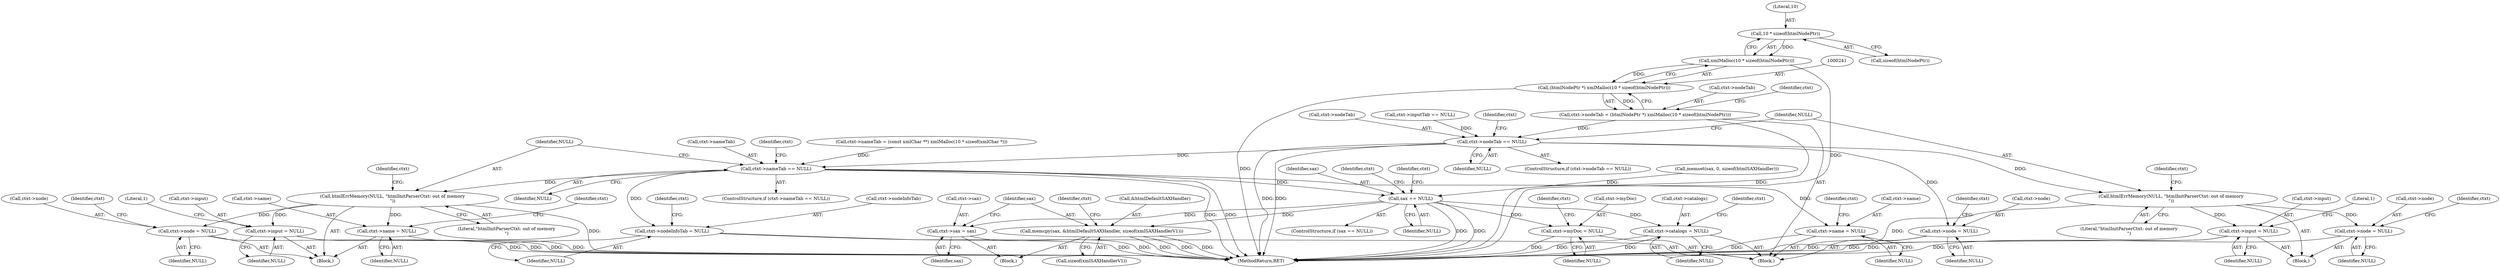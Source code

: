 digraph "0_Chrome_ce1446c00f0fd8f5a3b00727421be2124cb7370f_1@API" {
"1000243" [label="(Call,10 * sizeof(htmlNodePtr))"];
"1000242" [label="(Call,xmlMalloc(10 * sizeof(htmlNodePtr)))"];
"1000240" [label="(Call,(htmlNodePtr *) xmlMalloc(10 * sizeof(htmlNodePtr)))"];
"1000236" [label="(Call,ctxt->nodeTab = (htmlNodePtr *) xmlMalloc(10 * sizeof(htmlNodePtr)))"];
"1000248" [label="(Call,ctxt->nodeTab == NULL)"];
"1000254" [label="(Call,htmlErrMemory(NULL, \"htmlInitParserCtxt: out of memory\n\"))"];
"1000267" [label="(Call,ctxt->node = NULL)"];
"1000282" [label="(Call,ctxt->input = NULL)"];
"1000300" [label="(Call,ctxt->node = NULL)"];
"1000317" [label="(Call,ctxt->nameTab == NULL)"];
"1000323" [label="(Call,htmlErrMemory(NULL, \"htmlInitParserCtxt: out of memory\n\"))"];
"1000336" [label="(Call,ctxt->name = NULL)"];
"1000351" [label="(Call,ctxt->node = NULL)"];
"1000366" [label="(Call,ctxt->input = NULL)"];
"1000384" [label="(Call,ctxt->name = NULL)"];
"1000389" [label="(Call,ctxt->nodeInfoTab = NULL)"];
"1000405" [label="(Call,sax == NULL)"];
"1000418" [label="(Call,ctxt->sax = sax)"];
"1000423" [label="(Call,memcpy(sax, &htmlDefaultSAXHandler, sizeof(xmlSAXHandlerV1)))"];
"1000434" [label="(Call,ctxt->myDoc = NULL)"];
"1000512" [label="(Call,ctxt->catalogs = NULL)"];
"1000249" [label="(Call,ctxt->nodeTab)"];
"1000274" [label="(Identifier,ctxt)"];
"1000391" [label="(Identifier,ctxt)"];
"1000243" [label="(Call,10 * sizeof(htmlNodePtr))"];
"1000340" [label="(Identifier,NULL)"];
"1000286" [label="(Identifier,NULL)"];
"1000304" [label="(Identifier,NULL)"];
"1000376" [label="(Identifier,ctxt)"];
"1000254" [label="(Call,htmlErrMemory(NULL, \"htmlInitParserCtxt: out of memory\n\"))"];
"1000352" [label="(Call,ctxt->node)"];
"1000336" [label="(Call,ctxt->name = NULL)"];
"1000271" [label="(Identifier,NULL)"];
"1000307" [label="(Identifier,ctxt)"];
"1000418" [label="(Call,ctxt->sax = sax)"];
"1000513" [label="(Call,ctxt->catalogs)"];
"1000405" [label="(Call,sax == NULL)"];
"1000435" [label="(Call,ctxt->myDoc)"];
"1000253" [label="(Block,)"];
"1000236" [label="(Call,ctxt->nodeTab = (htmlNodePtr *) xmlMalloc(10 * sizeof(htmlNodePtr)))"];
"1000256" [label="(Literal,\"htmlInitParserCtxt: out of memory\n\")"];
"1000255" [label="(Identifier,NULL)"];
"1000422" [label="(Identifier,sax)"];
"1000323" [label="(Call,htmlErrMemory(NULL, \"htmlInitParserCtxt: out of memory\n\"))"];
"1000173" [label="(Call,ctxt->inputTab == NULL)"];
"1000322" [label="(Block,)"];
"1000434" [label="(Call,ctxt->myDoc = NULL)"];
"1000389" [label="(Call,ctxt->nodeInfoTab = NULL)"];
"1000370" [label="(Identifier,NULL)"];
"1000366" [label="(Call,ctxt->input = NULL)"];
"1000259" [label="(Identifier,ctxt)"];
"1000351" [label="(Call,ctxt->node = NULL)"];
"1000393" [label="(Identifier,NULL)"];
"1000373" [label="(Literal,1)"];
"1000438" [label="(Identifier,NULL)"];
"1000105" [label="(Block,)"];
"1000292" [label="(Identifier,ctxt)"];
"1000417" [label="(Block,)"];
"1000324" [label="(Identifier,NULL)"];
"1000268" [label="(Call,ctxt->node)"];
"1000385" [label="(Call,ctxt->name)"];
"1000355" [label="(Identifier,NULL)"];
"1000244" [label="(Literal,10)"];
"1000237" [label="(Call,ctxt->nodeTab)"];
"1000425" [label="(Call,&htmlDefaultSAXHandler)"];
"1000325" [label="(Literal,\"htmlInitParserCtxt: out of memory\n\")"];
"1000240" [label="(Call,(htmlNodePtr *) xmlMalloc(10 * sizeof(htmlNodePtr)))"];
"1000396" [label="(Identifier,ctxt)"];
"1000328" [label="(Identifier,ctxt)"];
"1000431" [label="(Identifier,ctxt)"];
"1000300" [label="(Call,ctxt->node = NULL)"];
"1000407" [label="(Identifier,NULL)"];
"1000520" [label="(Identifier,ctxt)"];
"1000516" [label="(Identifier,NULL)"];
"1000156" [label="(Call,memset(sax, 0, sizeof(htmlSAXHandler)))"];
"1000419" [label="(Call,ctxt->sax)"];
"1000406" [label="(Identifier,sax)"];
"1000317" [label="(Call,ctxt->nameTab == NULL)"];
"1000252" [label="(Identifier,NULL)"];
"1000423" [label="(Call,memcpy(sax, &htmlDefaultSAXHandler, sizeof(xmlSAXHandlerV1)))"];
"1000316" [label="(ControlStructure,if (ctxt->nameTab == NULL))"];
"1000248" [label="(Call,ctxt->nodeTab == NULL)"];
"1000420" [label="(Identifier,ctxt)"];
"1000305" [label="(Call,ctxt->nameTab = (const xmlChar **) xmlMalloc(10 * sizeof(xmlChar *)))"];
"1000343" [label="(Identifier,ctxt)"];
"1000247" [label="(ControlStructure,if (ctxt->nodeTab == NULL))"];
"1000283" [label="(Call,ctxt->input)"];
"1000410" [label="(Identifier,ctxt)"];
"1000267" [label="(Call,ctxt->node = NULL)"];
"1000242" [label="(Call,xmlMalloc(10 * sizeof(htmlNodePtr)))"];
"1000512" [label="(Call,ctxt->catalogs = NULL)"];
"1000424" [label="(Identifier,sax)"];
"1000427" [label="(Call,sizeof(xmlSAXHandlerV1))"];
"1000388" [label="(Identifier,NULL)"];
"1000301" [label="(Call,ctxt->node)"];
"1000318" [label="(Call,ctxt->nameTab)"];
"1000441" [label="(Identifier,ctxt)"];
"1000390" [label="(Call,ctxt->nodeInfoTab)"];
"1000367" [label="(Call,ctxt->input)"];
"1000282" [label="(Call,ctxt->input = NULL)"];
"1000524" [label="(MethodReturn,RET)"];
"1000289" [label="(Literal,1)"];
"1000358" [label="(Identifier,ctxt)"];
"1000337" [label="(Call,ctxt->name)"];
"1000321" [label="(Identifier,NULL)"];
"1000404" [label="(ControlStructure,if (sax == NULL))"];
"1000245" [label="(Call,sizeof(htmlNodePtr))"];
"1000384" [label="(Call,ctxt->name = NULL)"];
"1000250" [label="(Identifier,ctxt)"];
"1000243" -> "1000242"  [label="AST: "];
"1000243" -> "1000245"  [label="CFG: "];
"1000244" -> "1000243"  [label="AST: "];
"1000245" -> "1000243"  [label="AST: "];
"1000242" -> "1000243"  [label="CFG: "];
"1000243" -> "1000242"  [label="DDG: "];
"1000242" -> "1000240"  [label="AST: "];
"1000240" -> "1000242"  [label="CFG: "];
"1000242" -> "1000524"  [label="DDG: "];
"1000242" -> "1000240"  [label="DDG: "];
"1000240" -> "1000236"  [label="AST: "];
"1000241" -> "1000240"  [label="AST: "];
"1000236" -> "1000240"  [label="CFG: "];
"1000240" -> "1000524"  [label="DDG: "];
"1000240" -> "1000236"  [label="DDG: "];
"1000236" -> "1000105"  [label="AST: "];
"1000237" -> "1000236"  [label="AST: "];
"1000250" -> "1000236"  [label="CFG: "];
"1000236" -> "1000524"  [label="DDG: "];
"1000236" -> "1000248"  [label="DDG: "];
"1000248" -> "1000247"  [label="AST: "];
"1000248" -> "1000252"  [label="CFG: "];
"1000249" -> "1000248"  [label="AST: "];
"1000252" -> "1000248"  [label="AST: "];
"1000255" -> "1000248"  [label="CFG: "];
"1000292" -> "1000248"  [label="CFG: "];
"1000248" -> "1000524"  [label="DDG: "];
"1000248" -> "1000524"  [label="DDG: "];
"1000173" -> "1000248"  [label="DDG: "];
"1000248" -> "1000254"  [label="DDG: "];
"1000248" -> "1000300"  [label="DDG: "];
"1000248" -> "1000317"  [label="DDG: "];
"1000254" -> "1000253"  [label="AST: "];
"1000254" -> "1000256"  [label="CFG: "];
"1000255" -> "1000254"  [label="AST: "];
"1000256" -> "1000254"  [label="AST: "];
"1000259" -> "1000254"  [label="CFG: "];
"1000254" -> "1000524"  [label="DDG: "];
"1000254" -> "1000267"  [label="DDG: "];
"1000254" -> "1000282"  [label="DDG: "];
"1000267" -> "1000253"  [label="AST: "];
"1000267" -> "1000271"  [label="CFG: "];
"1000268" -> "1000267"  [label="AST: "];
"1000271" -> "1000267"  [label="AST: "];
"1000274" -> "1000267"  [label="CFG: "];
"1000267" -> "1000524"  [label="DDG: "];
"1000282" -> "1000253"  [label="AST: "];
"1000282" -> "1000286"  [label="CFG: "];
"1000283" -> "1000282"  [label="AST: "];
"1000286" -> "1000282"  [label="AST: "];
"1000289" -> "1000282"  [label="CFG: "];
"1000282" -> "1000524"  [label="DDG: "];
"1000282" -> "1000524"  [label="DDG: "];
"1000300" -> "1000105"  [label="AST: "];
"1000300" -> "1000304"  [label="CFG: "];
"1000301" -> "1000300"  [label="AST: "];
"1000304" -> "1000300"  [label="AST: "];
"1000307" -> "1000300"  [label="CFG: "];
"1000300" -> "1000524"  [label="DDG: "];
"1000317" -> "1000316"  [label="AST: "];
"1000317" -> "1000321"  [label="CFG: "];
"1000318" -> "1000317"  [label="AST: "];
"1000321" -> "1000317"  [label="AST: "];
"1000324" -> "1000317"  [label="CFG: "];
"1000376" -> "1000317"  [label="CFG: "];
"1000317" -> "1000524"  [label="DDG: "];
"1000317" -> "1000524"  [label="DDG: "];
"1000305" -> "1000317"  [label="DDG: "];
"1000317" -> "1000323"  [label="DDG: "];
"1000317" -> "1000384"  [label="DDG: "];
"1000317" -> "1000389"  [label="DDG: "];
"1000317" -> "1000405"  [label="DDG: "];
"1000323" -> "1000322"  [label="AST: "];
"1000323" -> "1000325"  [label="CFG: "];
"1000324" -> "1000323"  [label="AST: "];
"1000325" -> "1000323"  [label="AST: "];
"1000328" -> "1000323"  [label="CFG: "];
"1000323" -> "1000524"  [label="DDG: "];
"1000323" -> "1000336"  [label="DDG: "];
"1000323" -> "1000351"  [label="DDG: "];
"1000323" -> "1000366"  [label="DDG: "];
"1000336" -> "1000322"  [label="AST: "];
"1000336" -> "1000340"  [label="CFG: "];
"1000337" -> "1000336"  [label="AST: "];
"1000340" -> "1000336"  [label="AST: "];
"1000343" -> "1000336"  [label="CFG: "];
"1000336" -> "1000524"  [label="DDG: "];
"1000351" -> "1000322"  [label="AST: "];
"1000351" -> "1000355"  [label="CFG: "];
"1000352" -> "1000351"  [label="AST: "];
"1000355" -> "1000351"  [label="AST: "];
"1000358" -> "1000351"  [label="CFG: "];
"1000351" -> "1000524"  [label="DDG: "];
"1000366" -> "1000322"  [label="AST: "];
"1000366" -> "1000370"  [label="CFG: "];
"1000367" -> "1000366"  [label="AST: "];
"1000370" -> "1000366"  [label="AST: "];
"1000373" -> "1000366"  [label="CFG: "];
"1000366" -> "1000524"  [label="DDG: "];
"1000366" -> "1000524"  [label="DDG: "];
"1000384" -> "1000105"  [label="AST: "];
"1000384" -> "1000388"  [label="CFG: "];
"1000385" -> "1000384"  [label="AST: "];
"1000388" -> "1000384"  [label="AST: "];
"1000391" -> "1000384"  [label="CFG: "];
"1000384" -> "1000524"  [label="DDG: "];
"1000389" -> "1000105"  [label="AST: "];
"1000389" -> "1000393"  [label="CFG: "];
"1000390" -> "1000389"  [label="AST: "];
"1000393" -> "1000389"  [label="AST: "];
"1000396" -> "1000389"  [label="CFG: "];
"1000389" -> "1000524"  [label="DDG: "];
"1000405" -> "1000404"  [label="AST: "];
"1000405" -> "1000407"  [label="CFG: "];
"1000406" -> "1000405"  [label="AST: "];
"1000407" -> "1000405"  [label="AST: "];
"1000410" -> "1000405"  [label="CFG: "];
"1000420" -> "1000405"  [label="CFG: "];
"1000405" -> "1000524"  [label="DDG: "];
"1000405" -> "1000524"  [label="DDG: "];
"1000156" -> "1000405"  [label="DDG: "];
"1000405" -> "1000418"  [label="DDG: "];
"1000405" -> "1000423"  [label="DDG: "];
"1000405" -> "1000434"  [label="DDG: "];
"1000405" -> "1000512"  [label="DDG: "];
"1000418" -> "1000417"  [label="AST: "];
"1000418" -> "1000422"  [label="CFG: "];
"1000419" -> "1000418"  [label="AST: "];
"1000422" -> "1000418"  [label="AST: "];
"1000424" -> "1000418"  [label="CFG: "];
"1000418" -> "1000524"  [label="DDG: "];
"1000423" -> "1000417"  [label="AST: "];
"1000423" -> "1000427"  [label="CFG: "];
"1000424" -> "1000423"  [label="AST: "];
"1000425" -> "1000423"  [label="AST: "];
"1000427" -> "1000423"  [label="AST: "];
"1000431" -> "1000423"  [label="CFG: "];
"1000423" -> "1000524"  [label="DDG: "];
"1000423" -> "1000524"  [label="DDG: "];
"1000423" -> "1000524"  [label="DDG: "];
"1000434" -> "1000105"  [label="AST: "];
"1000434" -> "1000438"  [label="CFG: "];
"1000435" -> "1000434"  [label="AST: "];
"1000438" -> "1000434"  [label="AST: "];
"1000441" -> "1000434"  [label="CFG: "];
"1000434" -> "1000524"  [label="DDG: "];
"1000512" -> "1000105"  [label="AST: "];
"1000512" -> "1000516"  [label="CFG: "];
"1000513" -> "1000512"  [label="AST: "];
"1000516" -> "1000512"  [label="AST: "];
"1000520" -> "1000512"  [label="CFG: "];
"1000512" -> "1000524"  [label="DDG: "];
"1000512" -> "1000524"  [label="DDG: "];
}
